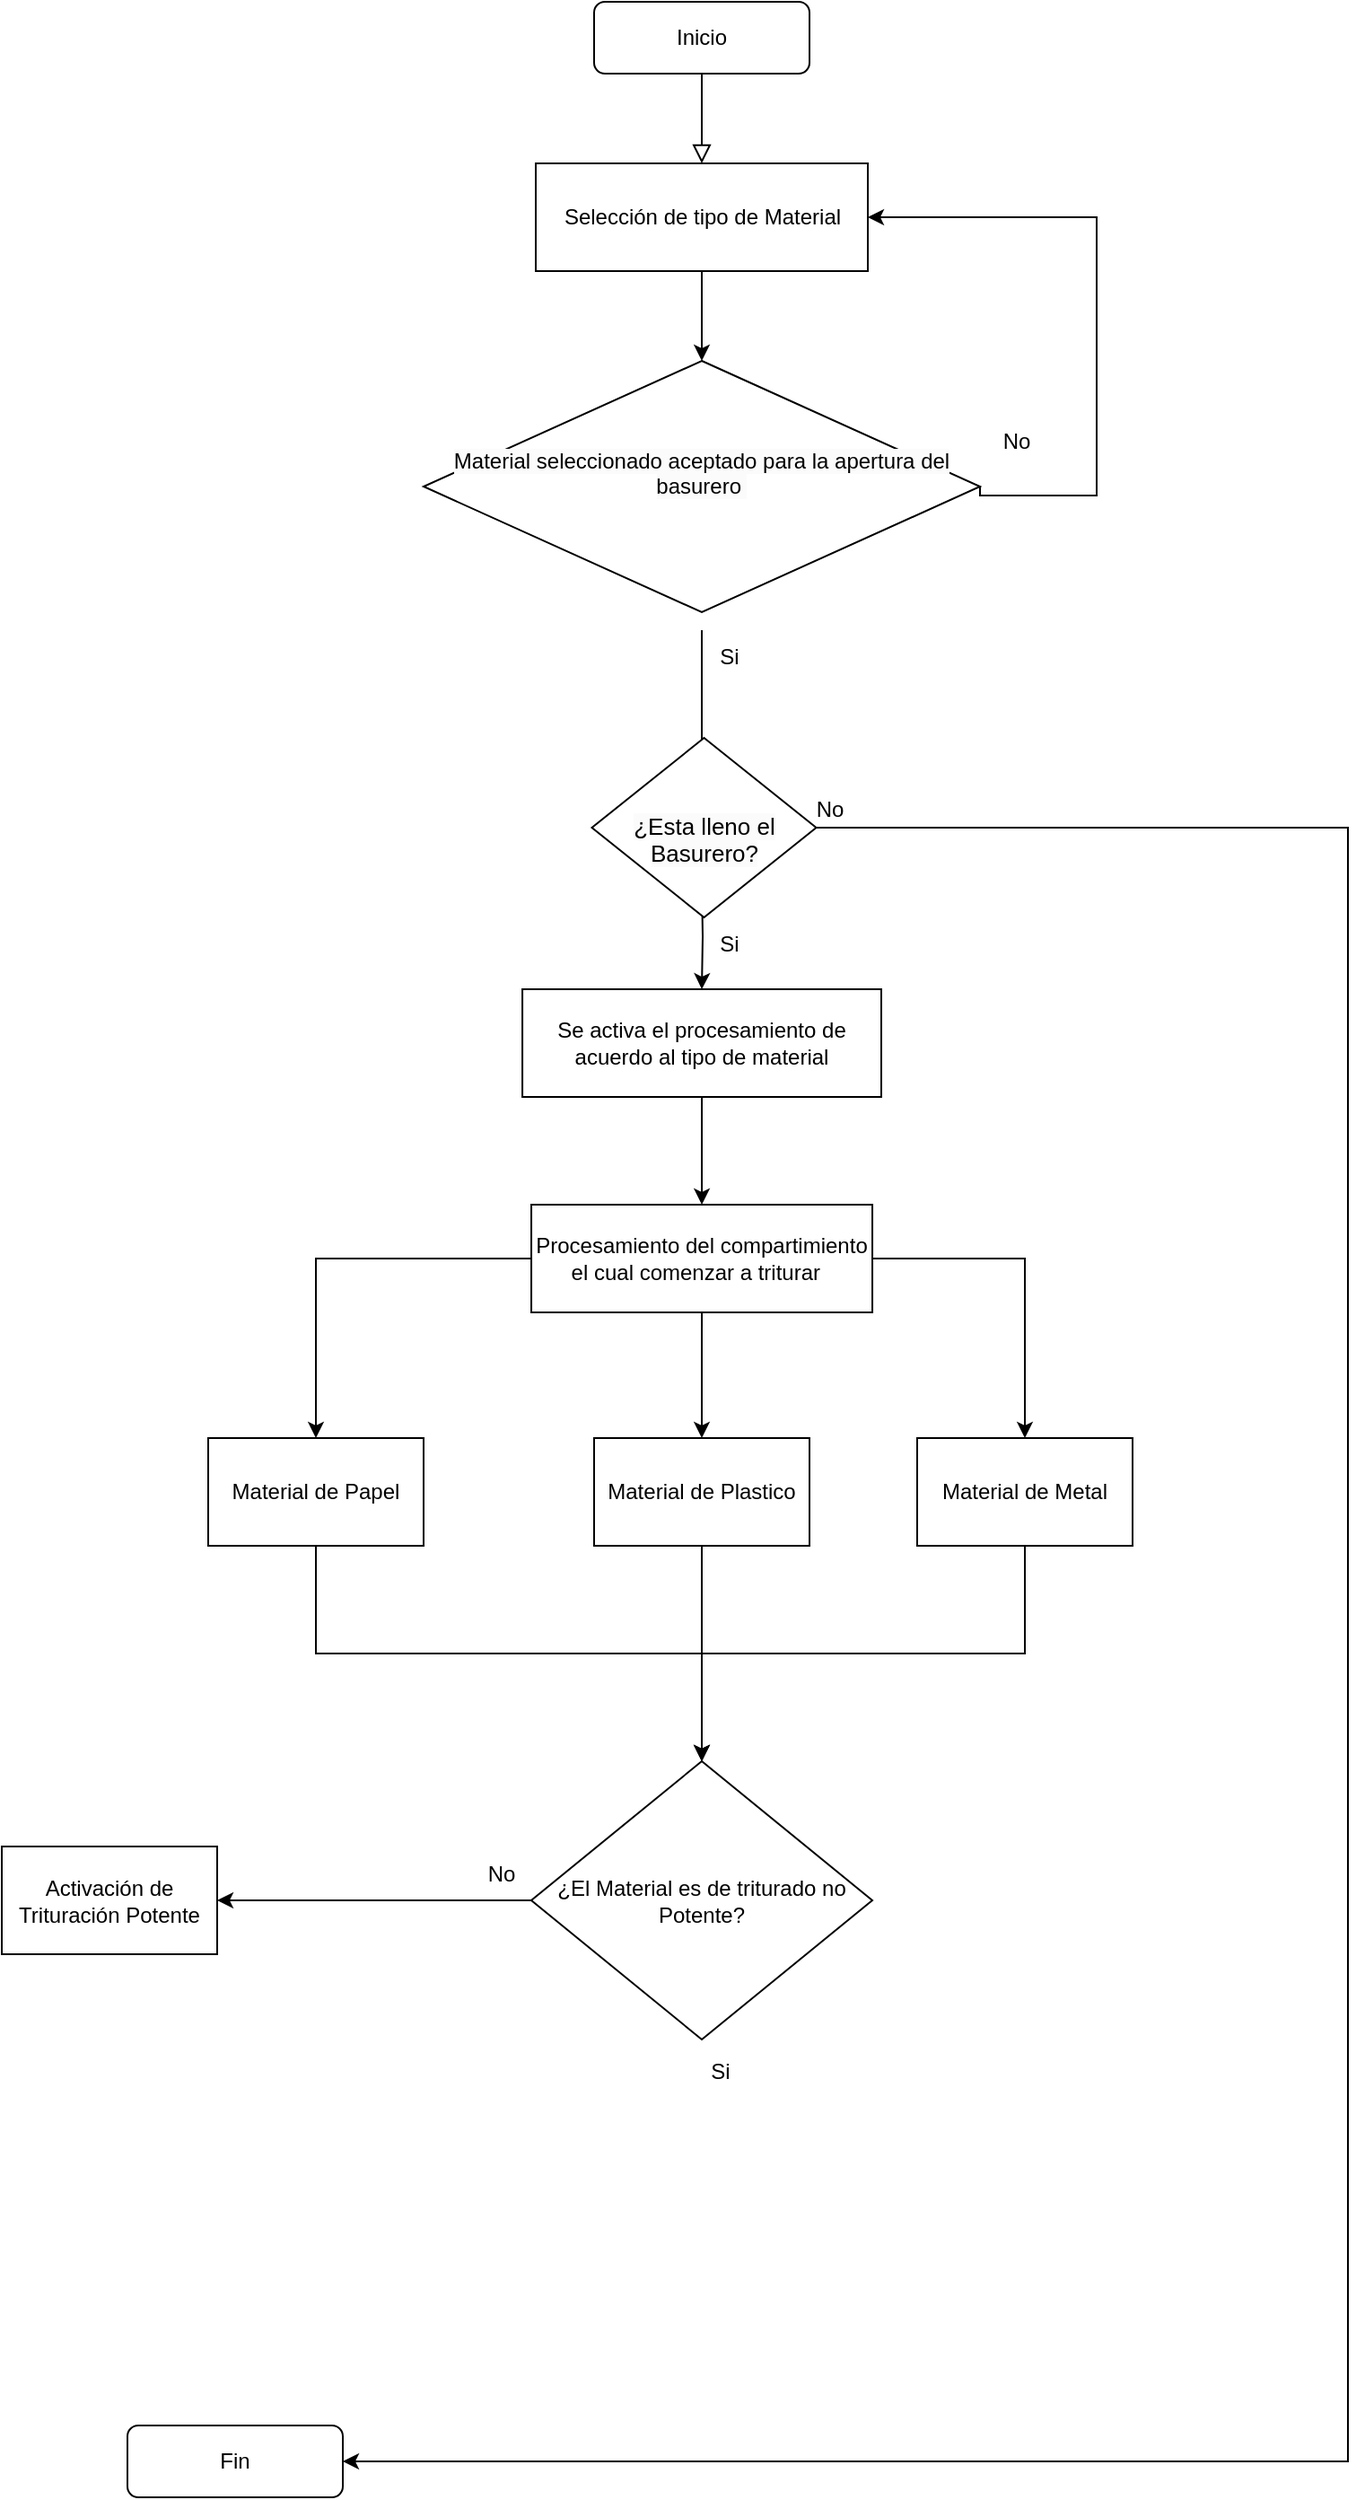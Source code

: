 <mxfile version="22.0.7" type="github">
  <diagram id="C5RBs43oDa-KdzZeNtuy" name="Page-1">
    <mxGraphModel dx="1753" dy="495" grid="1" gridSize="10" guides="1" tooltips="1" connect="1" arrows="1" fold="1" page="1" pageScale="1" pageWidth="827" pageHeight="1169" math="0" shadow="0">
      <root>
        <mxCell id="WIyWlLk6GJQsqaUBKTNV-0" />
        <mxCell id="WIyWlLk6GJQsqaUBKTNV-1" parent="WIyWlLk6GJQsqaUBKTNV-0" />
        <mxCell id="WIyWlLk6GJQsqaUBKTNV-2" value="" style="rounded=0;html=1;jettySize=auto;orthogonalLoop=1;fontSize=11;endArrow=block;endFill=0;endSize=8;strokeWidth=1;shadow=0;labelBackgroundColor=none;edgeStyle=orthogonalEdgeStyle;" parent="WIyWlLk6GJQsqaUBKTNV-1" source="WIyWlLk6GJQsqaUBKTNV-3" edge="1">
          <mxGeometry relative="1" as="geometry">
            <mxPoint x="220" y="170" as="targetPoint" />
          </mxGeometry>
        </mxCell>
        <mxCell id="WIyWlLk6GJQsqaUBKTNV-3" value="Inicio" style="rounded=1;whiteSpace=wrap;html=1;fontSize=12;glass=0;strokeWidth=1;shadow=0;" parent="WIyWlLk6GJQsqaUBKTNV-1" vertex="1">
          <mxGeometry x="160" y="80" width="120" height="40" as="geometry" />
        </mxCell>
        <mxCell id="WIyWlLk6GJQsqaUBKTNV-11" value="Fin" style="rounded=1;whiteSpace=wrap;html=1;fontSize=12;glass=0;strokeWidth=1;shadow=0;" parent="WIyWlLk6GJQsqaUBKTNV-1" vertex="1">
          <mxGeometry x="-100" y="1430" width="120" height="40" as="geometry" />
        </mxCell>
        <mxCell id="x3AqGKK6ZHYvsRYYXduh-20" style="edgeStyle=orthogonalEdgeStyle;rounded=0;orthogonalLoop=1;jettySize=auto;html=1;exitX=0.5;exitY=1;exitDx=0;exitDy=0;entryX=0.5;entryY=0;entryDx=0;entryDy=0;" edge="1" parent="WIyWlLk6GJQsqaUBKTNV-1" source="x3AqGKK6ZHYvsRYYXduh-0">
          <mxGeometry relative="1" as="geometry">
            <mxPoint x="220" y="280" as="targetPoint" />
          </mxGeometry>
        </mxCell>
        <mxCell id="x3AqGKK6ZHYvsRYYXduh-0" value="Selección de tipo de Material" style="rounded=0;whiteSpace=wrap;html=1;" vertex="1" parent="WIyWlLk6GJQsqaUBKTNV-1">
          <mxGeometry x="127.5" y="170" width="185" height="60" as="geometry" />
        </mxCell>
        <mxCell id="x3AqGKK6ZHYvsRYYXduh-51" style="edgeStyle=orthogonalEdgeStyle;rounded=0;orthogonalLoop=1;jettySize=auto;html=1;exitX=0.5;exitY=1;exitDx=0;exitDy=0;entryX=0.5;entryY=0;entryDx=0;entryDy=0;" edge="1" parent="WIyWlLk6GJQsqaUBKTNV-1" source="x3AqGKK6ZHYvsRYYXduh-2" target="x3AqGKK6ZHYvsRYYXduh-50">
          <mxGeometry relative="1" as="geometry" />
        </mxCell>
        <mxCell id="x3AqGKK6ZHYvsRYYXduh-2" value="Se activa el procesamiento de acuerdo al tipo de material" style="rounded=0;whiteSpace=wrap;html=1;" vertex="1" parent="WIyWlLk6GJQsqaUBKTNV-1">
          <mxGeometry x="120.04" y="630" width="199.96" height="60" as="geometry" />
        </mxCell>
        <mxCell id="x3AqGKK6ZHYvsRYYXduh-17" style="edgeStyle=orthogonalEdgeStyle;rounded=0;orthogonalLoop=1;jettySize=auto;html=1;exitX=1;exitY=0.5;exitDx=0;exitDy=0;entryX=1;entryY=0.5;entryDx=0;entryDy=0;" edge="1" parent="WIyWlLk6GJQsqaUBKTNV-1" target="WIyWlLk6GJQsqaUBKTNV-11">
          <mxGeometry relative="1" as="geometry">
            <mxPoint x="270" y="540" as="sourcePoint" />
            <Array as="points">
              <mxPoint x="580" y="540" />
              <mxPoint x="580" y="1450" />
            </Array>
          </mxGeometry>
        </mxCell>
        <mxCell id="x3AqGKK6ZHYvsRYYXduh-24" style="edgeStyle=orthogonalEdgeStyle;rounded=0;orthogonalLoop=1;jettySize=auto;html=1;exitX=1;exitY=0.5;exitDx=0;exitDy=0;entryX=1;entryY=0.5;entryDx=0;entryDy=0;" edge="1" parent="WIyWlLk6GJQsqaUBKTNV-1" source="x3AqGKK6ZHYvsRYYXduh-59" target="x3AqGKK6ZHYvsRYYXduh-0">
          <mxGeometry relative="1" as="geometry">
            <mxPoint x="355" y="310" as="sourcePoint" />
            <Array as="points">
              <mxPoint x="440" y="355" />
              <mxPoint x="440" y="200" />
            </Array>
          </mxGeometry>
        </mxCell>
        <mxCell id="x3AqGKK6ZHYvsRYYXduh-28" style="edgeStyle=orthogonalEdgeStyle;rounded=0;orthogonalLoop=1;jettySize=auto;html=1;exitX=0.5;exitY=1;exitDx=0;exitDy=0;entryX=0.5;entryY=0;entryDx=0;entryDy=0;" edge="1" parent="WIyWlLk6GJQsqaUBKTNV-1">
          <mxGeometry relative="1" as="geometry">
            <mxPoint x="220" y="430" as="sourcePoint" />
            <mxPoint x="220" y="510" as="targetPoint" />
          </mxGeometry>
        </mxCell>
        <mxCell id="x3AqGKK6ZHYvsRYYXduh-25" value="No" style="text;html=1;align=center;verticalAlign=middle;resizable=0;points=[];autosize=1;strokeColor=none;fillColor=none;" vertex="1" parent="WIyWlLk6GJQsqaUBKTNV-1">
          <mxGeometry x="375" y="310" width="40" height="30" as="geometry" />
        </mxCell>
        <mxCell id="x3AqGKK6ZHYvsRYYXduh-26" value="Si" style="text;html=1;align=center;verticalAlign=middle;resizable=0;points=[];autosize=1;strokeColor=none;fillColor=none;" vertex="1" parent="WIyWlLk6GJQsqaUBKTNV-1">
          <mxGeometry x="220" y="430" width="30" height="30" as="geometry" />
        </mxCell>
        <mxCell id="x3AqGKK6ZHYvsRYYXduh-29" style="edgeStyle=orthogonalEdgeStyle;rounded=0;orthogonalLoop=1;jettySize=auto;html=1;exitX=0.5;exitY=1;exitDx=0;exitDy=0;" edge="1" parent="WIyWlLk6GJQsqaUBKTNV-1" target="x3AqGKK6ZHYvsRYYXduh-2">
          <mxGeometry relative="1" as="geometry">
            <mxPoint x="220" y="570" as="sourcePoint" />
          </mxGeometry>
        </mxCell>
        <mxCell id="x3AqGKK6ZHYvsRYYXduh-35" value="Si" style="text;html=1;align=center;verticalAlign=middle;resizable=0;points=[];autosize=1;strokeColor=none;fillColor=none;" vertex="1" parent="WIyWlLk6GJQsqaUBKTNV-1">
          <mxGeometry x="220" y="590" width="30" height="30" as="geometry" />
        </mxCell>
        <mxCell id="x3AqGKK6ZHYvsRYYXduh-36" value="No" style="text;html=1;align=center;verticalAlign=middle;resizable=0;points=[];autosize=1;strokeColor=none;fillColor=none;horizontal=1;labelPosition=center;verticalLabelPosition=middle;" vertex="1" parent="WIyWlLk6GJQsqaUBKTNV-1">
          <mxGeometry x="271.24" y="515" width="40" height="30" as="geometry" />
        </mxCell>
        <mxCell id="x3AqGKK6ZHYvsRYYXduh-69" style="edgeStyle=orthogonalEdgeStyle;rounded=0;orthogonalLoop=1;jettySize=auto;html=1;exitX=0;exitY=0.5;exitDx=0;exitDy=0;entryX=0.5;entryY=0;entryDx=0;entryDy=0;" edge="1" parent="WIyWlLk6GJQsqaUBKTNV-1" source="x3AqGKK6ZHYvsRYYXduh-50" target="x3AqGKK6ZHYvsRYYXduh-65">
          <mxGeometry relative="1" as="geometry" />
        </mxCell>
        <mxCell id="x3AqGKK6ZHYvsRYYXduh-70" style="edgeStyle=orthogonalEdgeStyle;rounded=0;orthogonalLoop=1;jettySize=auto;html=1;exitX=0.5;exitY=1;exitDx=0;exitDy=0;entryX=0.5;entryY=0;entryDx=0;entryDy=0;" edge="1" parent="WIyWlLk6GJQsqaUBKTNV-1" source="x3AqGKK6ZHYvsRYYXduh-50" target="x3AqGKK6ZHYvsRYYXduh-66">
          <mxGeometry relative="1" as="geometry" />
        </mxCell>
        <mxCell id="x3AqGKK6ZHYvsRYYXduh-71" style="edgeStyle=orthogonalEdgeStyle;rounded=0;orthogonalLoop=1;jettySize=auto;html=1;exitX=1;exitY=0.5;exitDx=0;exitDy=0;" edge="1" parent="WIyWlLk6GJQsqaUBKTNV-1" source="x3AqGKK6ZHYvsRYYXduh-50" target="x3AqGKK6ZHYvsRYYXduh-67">
          <mxGeometry relative="1" as="geometry" />
        </mxCell>
        <mxCell id="x3AqGKK6ZHYvsRYYXduh-50" value="Procesamiento del compartimiento el cual comenzar a triturar&amp;nbsp;&amp;nbsp;" style="rounded=0;whiteSpace=wrap;html=1;" vertex="1" parent="WIyWlLk6GJQsqaUBKTNV-1">
          <mxGeometry x="125.02" y="750" width="190" height="60" as="geometry" />
        </mxCell>
        <mxCell id="x3AqGKK6ZHYvsRYYXduh-56" value="&lt;p style=&quot;line-height: 120%;&quot;&gt;&lt;br&gt;&lt;font style=&quot;font-size: 13px;&quot;&gt;&lt;span style=&quot;color: rgb(0, 0, 0); font-family: Helvetica; font-style: normal; font-variant-ligatures: normal; font-variant-caps: normal; font-weight: 400; letter-spacing: normal; orphans: 2; text-indent: 0px; text-transform: none; widows: 2; word-spacing: 0px; -webkit-text-stroke-width: 0px; background-color: rgb(251, 251, 251); text-decoration-thickness: initial; text-decoration-style: initial; text-decoration-color: initial; float: none; display: inline !important;&quot;&gt;¿Esta lleno el Basurero?&lt;/span&gt;&lt;br&gt;&lt;/font&gt;&lt;/p&gt;" style="rhombus;whiteSpace=wrap;html=1;verticalAlign=middle;horizontal=1;align=center;labelPosition=center;verticalLabelPosition=middle;" vertex="1" parent="WIyWlLk6GJQsqaUBKTNV-1">
          <mxGeometry x="158.76" y="490" width="125" height="100" as="geometry" />
        </mxCell>
        <mxCell id="x3AqGKK6ZHYvsRYYXduh-59" value="&#xa;&lt;span style=&quot;color: rgb(0, 0, 0); font-family: Helvetica; font-size: 12px; font-style: normal; font-variant-ligatures: normal; font-variant-caps: normal; font-weight: 400; letter-spacing: normal; orphans: 2; text-align: center; text-indent: 0px; text-transform: none; widows: 2; word-spacing: 0px; -webkit-text-stroke-width: 0px; background-color: rgb(251, 251, 251); text-decoration-thickness: initial; text-decoration-style: initial; text-decoration-color: initial; float: none; display: inline !important;&quot;&gt;Material seleccionado aceptado para la apertura del basurero&amp;nbsp;&lt;/span&gt;&#xa;&#xa;" style="rhombus;whiteSpace=wrap;html=1;" vertex="1" parent="WIyWlLk6GJQsqaUBKTNV-1">
          <mxGeometry x="65" y="280" width="310" height="140" as="geometry" />
        </mxCell>
        <mxCell id="x3AqGKK6ZHYvsRYYXduh-74" style="edgeStyle=orthogonalEdgeStyle;rounded=0;orthogonalLoop=1;jettySize=auto;html=1;exitX=0.5;exitY=1;exitDx=0;exitDy=0;" edge="1" parent="WIyWlLk6GJQsqaUBKTNV-1" source="x3AqGKK6ZHYvsRYYXduh-65" target="x3AqGKK6ZHYvsRYYXduh-73">
          <mxGeometry relative="1" as="geometry" />
        </mxCell>
        <mxCell id="x3AqGKK6ZHYvsRYYXduh-65" value="Material de Papel" style="rounded=0;whiteSpace=wrap;html=1;" vertex="1" parent="WIyWlLk6GJQsqaUBKTNV-1">
          <mxGeometry x="-55" y="880" width="120" height="60" as="geometry" />
        </mxCell>
        <mxCell id="x3AqGKK6ZHYvsRYYXduh-75" style="edgeStyle=orthogonalEdgeStyle;rounded=0;orthogonalLoop=1;jettySize=auto;html=1;exitX=0.5;exitY=1;exitDx=0;exitDy=0;entryX=0.5;entryY=0;entryDx=0;entryDy=0;" edge="1" parent="WIyWlLk6GJQsqaUBKTNV-1" source="x3AqGKK6ZHYvsRYYXduh-66" target="x3AqGKK6ZHYvsRYYXduh-73">
          <mxGeometry relative="1" as="geometry" />
        </mxCell>
        <mxCell id="x3AqGKK6ZHYvsRYYXduh-66" value="Material de Plastico" style="rounded=0;whiteSpace=wrap;html=1;" vertex="1" parent="WIyWlLk6GJQsqaUBKTNV-1">
          <mxGeometry x="160" y="880" width="120" height="60" as="geometry" />
        </mxCell>
        <mxCell id="x3AqGKK6ZHYvsRYYXduh-77" style="edgeStyle=orthogonalEdgeStyle;rounded=0;orthogonalLoop=1;jettySize=auto;html=1;exitX=0.5;exitY=1;exitDx=0;exitDy=0;entryX=0.5;entryY=0;entryDx=0;entryDy=0;" edge="1" parent="WIyWlLk6GJQsqaUBKTNV-1" source="x3AqGKK6ZHYvsRYYXduh-67" target="x3AqGKK6ZHYvsRYYXduh-73">
          <mxGeometry relative="1" as="geometry" />
        </mxCell>
        <mxCell id="x3AqGKK6ZHYvsRYYXduh-67" value="Material de Metal" style="rounded=0;whiteSpace=wrap;html=1;" vertex="1" parent="WIyWlLk6GJQsqaUBKTNV-1">
          <mxGeometry x="340" y="880" width="120" height="60" as="geometry" />
        </mxCell>
        <mxCell id="x3AqGKK6ZHYvsRYYXduh-79" style="edgeStyle=orthogonalEdgeStyle;rounded=0;orthogonalLoop=1;jettySize=auto;html=1;exitX=0;exitY=0.5;exitDx=0;exitDy=0;entryX=1;entryY=0.5;entryDx=0;entryDy=0;" edge="1" parent="WIyWlLk6GJQsqaUBKTNV-1" source="x3AqGKK6ZHYvsRYYXduh-73" target="x3AqGKK6ZHYvsRYYXduh-78">
          <mxGeometry relative="1" as="geometry" />
        </mxCell>
        <mxCell id="x3AqGKK6ZHYvsRYYXduh-73" value="¿El Material es de triturado no Potente?" style="rhombus;whiteSpace=wrap;html=1;rotation=0;" vertex="1" parent="WIyWlLk6GJQsqaUBKTNV-1">
          <mxGeometry x="125" y="1060" width="190" height="155" as="geometry" />
        </mxCell>
        <mxCell id="x3AqGKK6ZHYvsRYYXduh-78" value="Activación de Trituración Potente" style="rounded=0;whiteSpace=wrap;html=1;" vertex="1" parent="WIyWlLk6GJQsqaUBKTNV-1">
          <mxGeometry x="-170" y="1107.5" width="120" height="60" as="geometry" />
        </mxCell>
        <mxCell id="x3AqGKK6ZHYvsRYYXduh-80" value="No" style="text;html=1;align=center;verticalAlign=middle;resizable=0;points=[];autosize=1;strokeColor=none;fillColor=none;" vertex="1" parent="WIyWlLk6GJQsqaUBKTNV-1">
          <mxGeometry x="87.5" y="1107.5" width="40" height="30" as="geometry" />
        </mxCell>
        <mxCell id="x3AqGKK6ZHYvsRYYXduh-81" value="Si" style="text;html=1;align=center;verticalAlign=middle;resizable=0;points=[];autosize=1;strokeColor=none;fillColor=none;" vertex="1" parent="WIyWlLk6GJQsqaUBKTNV-1">
          <mxGeometry x="215" y="1218" width="30" height="30" as="geometry" />
        </mxCell>
      </root>
    </mxGraphModel>
  </diagram>
</mxfile>
